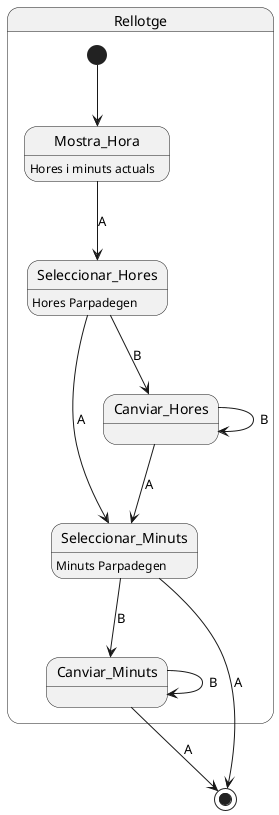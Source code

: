 @startuml

state Rellotge {
    [*] --> Mostra_Hora
    Mostra_Hora: Hores i minuts actuals
    Mostra_Hora --> Seleccionar_Hores: A
    Seleccionar_Hores: Hores Parpadegen
    Seleccionar_Hores --> Seleccionar_Minuts: A
    Seleccionar_Minuts: Minuts Parpadegen
    Seleccionar_Hores --> Canviar_Hores: B
    Canviar_Hores--> Seleccionar_Minuts: A
    Canviar_Hores --> Canviar_Hores: B
    Seleccionar_Minuts -->Canviar_Minuts: B
    Canviar_Minuts--> Canviar_Minuts: B

}
Seleccionar_Minuts-->[*]: A
Canviar_Minuts-->[*]: A

@enduml